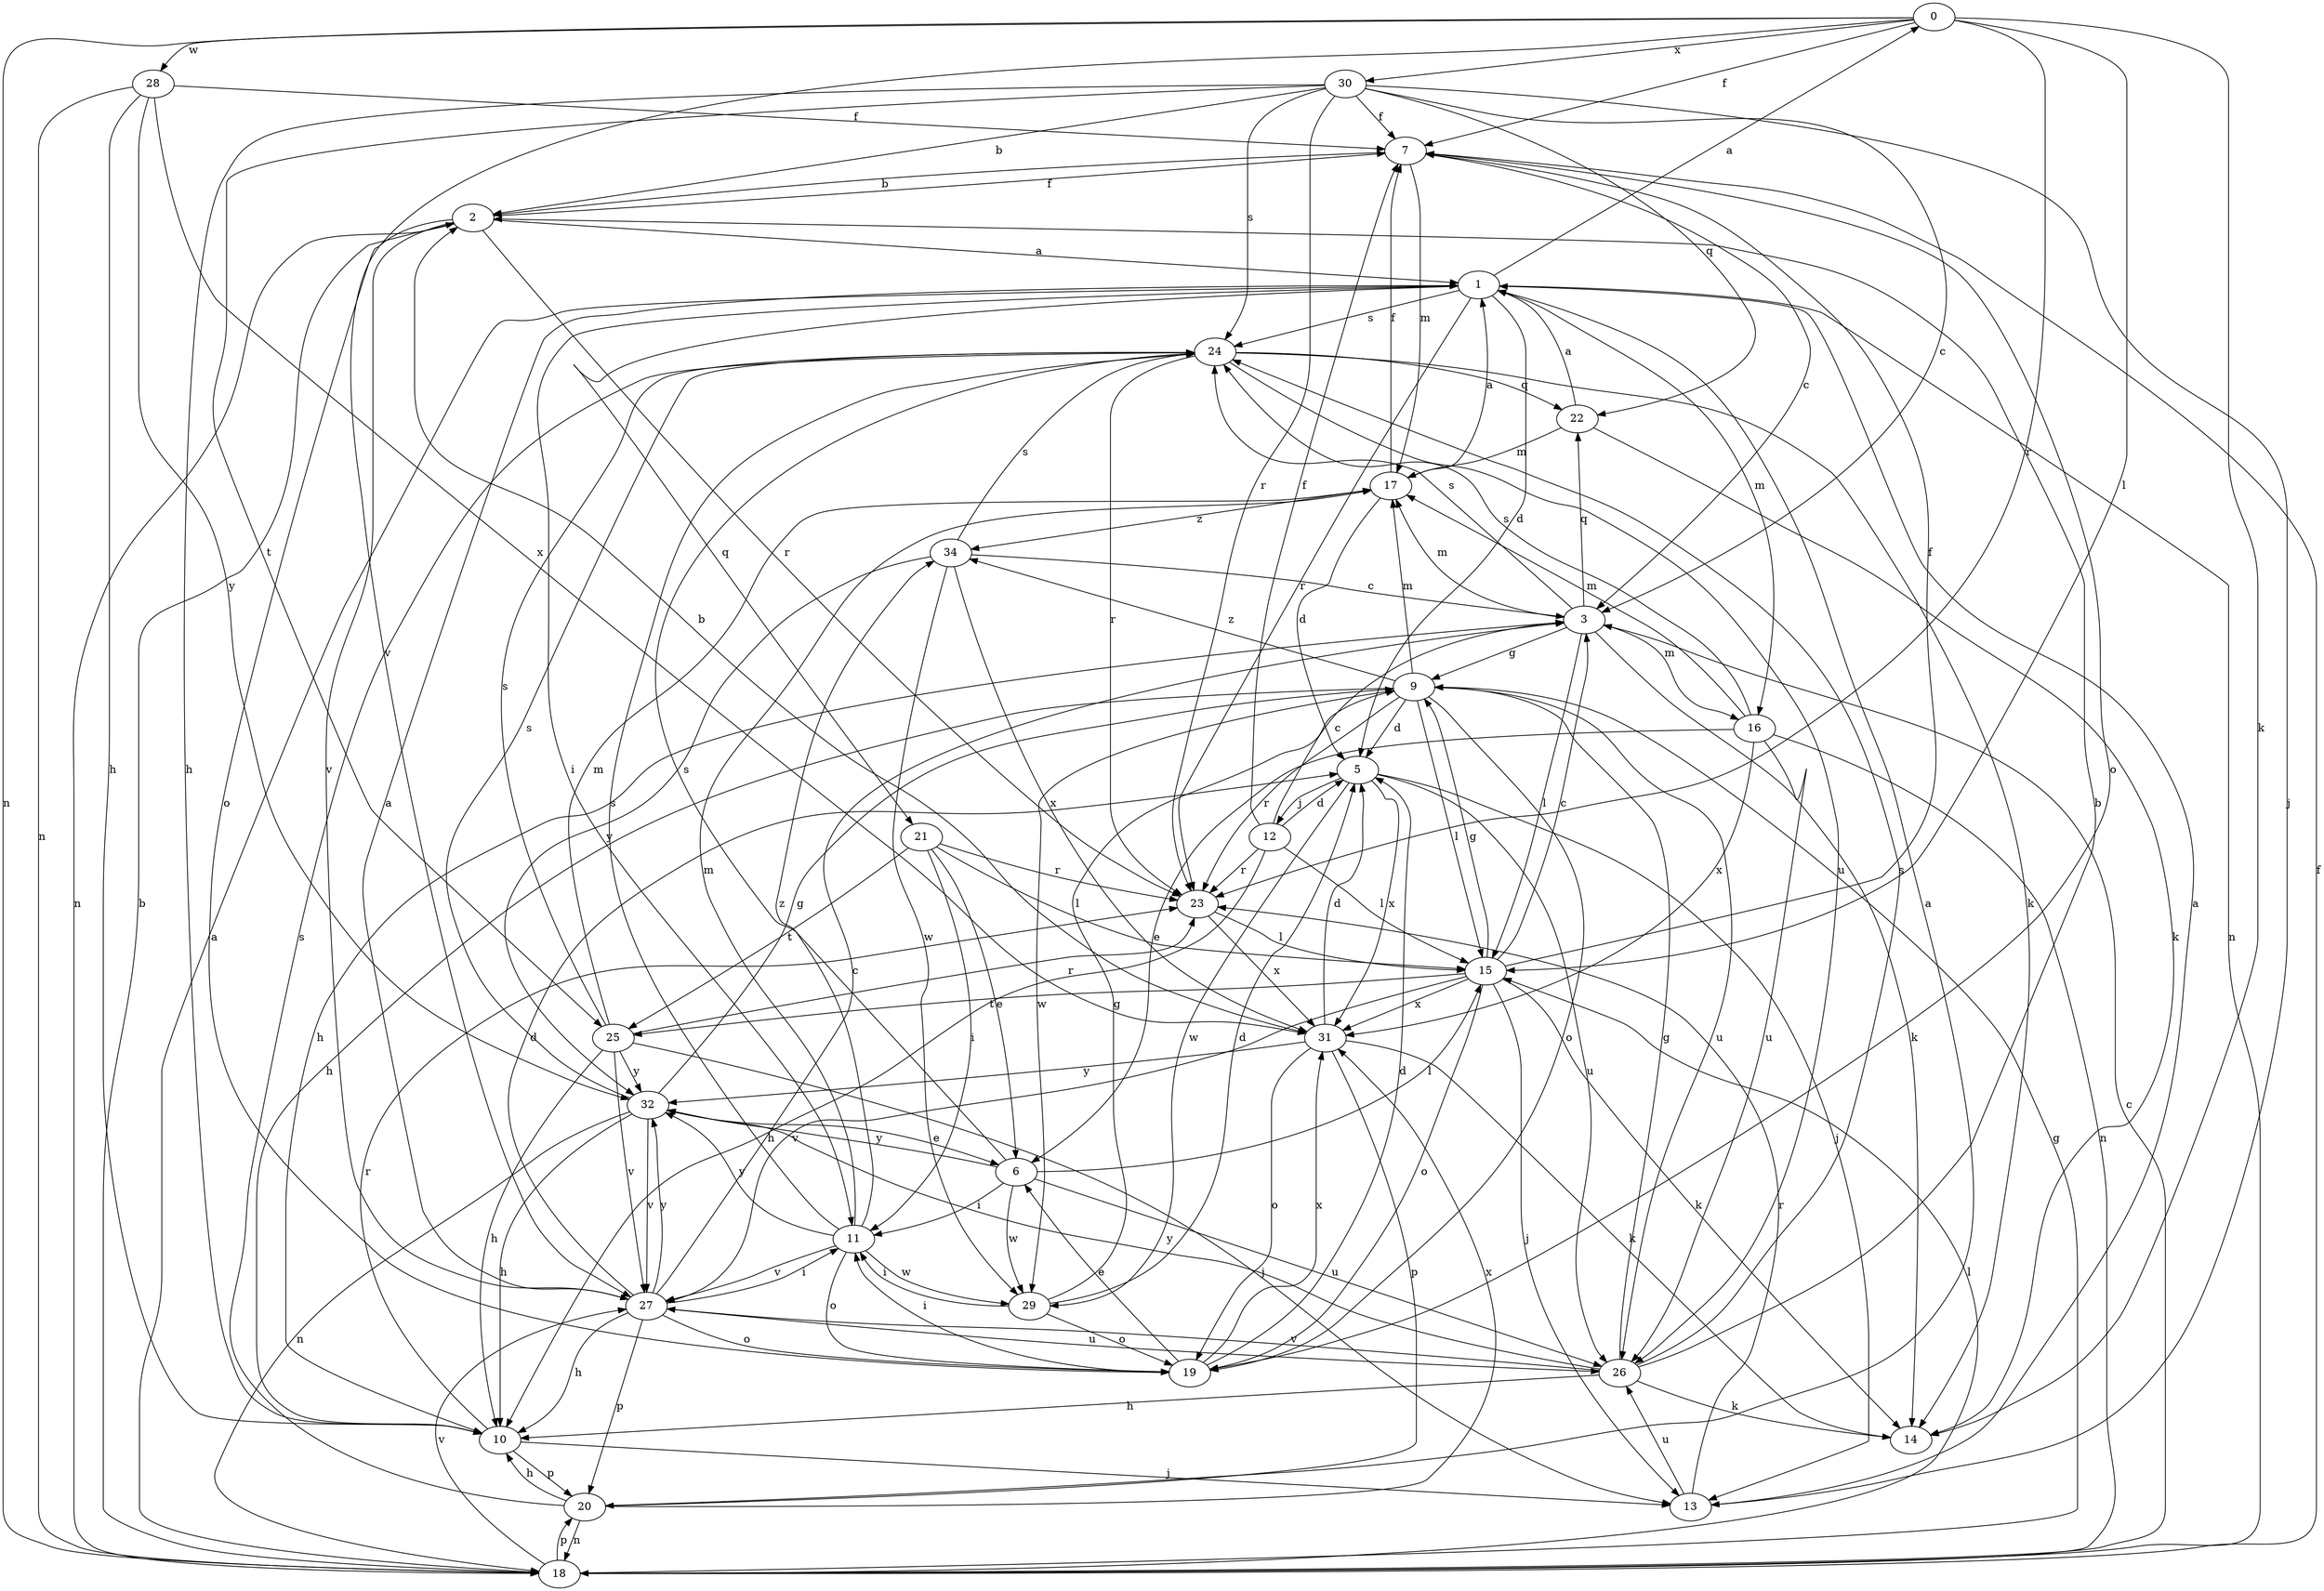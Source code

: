 strict digraph  {
0;
1;
2;
3;
5;
6;
7;
9;
10;
11;
12;
13;
14;
15;
16;
17;
18;
19;
20;
21;
22;
23;
24;
25;
26;
27;
28;
29;
30;
31;
32;
34;
0 -> 7  [label=f];
0 -> 14  [label=k];
0 -> 15  [label=l];
0 -> 18  [label=n];
0 -> 23  [label=r];
0 -> 27  [label=v];
0 -> 28  [label=w];
0 -> 30  [label=x];
1 -> 0  [label=a];
1 -> 5  [label=d];
1 -> 11  [label=i];
1 -> 16  [label=m];
1 -> 18  [label=n];
1 -> 21  [label=q];
1 -> 23  [label=r];
1 -> 24  [label=s];
2 -> 1  [label=a];
2 -> 7  [label=f];
2 -> 18  [label=n];
2 -> 19  [label=o];
2 -> 23  [label=r];
2 -> 27  [label=v];
3 -> 9  [label=g];
3 -> 10  [label=h];
3 -> 14  [label=k];
3 -> 15  [label=l];
3 -> 16  [label=m];
3 -> 17  [label=m];
3 -> 22  [label=q];
3 -> 24  [label=s];
5 -> 12  [label=j];
5 -> 13  [label=j];
5 -> 26  [label=u];
5 -> 29  [label=w];
5 -> 31  [label=x];
6 -> 11  [label=i];
6 -> 15  [label=l];
6 -> 24  [label=s];
6 -> 26  [label=u];
6 -> 29  [label=w];
6 -> 32  [label=y];
7 -> 2  [label=b];
7 -> 3  [label=c];
7 -> 17  [label=m];
7 -> 19  [label=o];
9 -> 5  [label=d];
9 -> 10  [label=h];
9 -> 15  [label=l];
9 -> 17  [label=m];
9 -> 19  [label=o];
9 -> 23  [label=r];
9 -> 26  [label=u];
9 -> 29  [label=w];
9 -> 34  [label=z];
10 -> 13  [label=j];
10 -> 20  [label=p];
10 -> 23  [label=r];
11 -> 17  [label=m];
11 -> 19  [label=o];
11 -> 24  [label=s];
11 -> 27  [label=v];
11 -> 29  [label=w];
11 -> 32  [label=y];
11 -> 34  [label=z];
12 -> 3  [label=c];
12 -> 5  [label=d];
12 -> 7  [label=f];
12 -> 10  [label=h];
12 -> 15  [label=l];
12 -> 23  [label=r];
13 -> 1  [label=a];
13 -> 23  [label=r];
13 -> 26  [label=u];
15 -> 3  [label=c];
15 -> 7  [label=f];
15 -> 9  [label=g];
15 -> 13  [label=j];
15 -> 14  [label=k];
15 -> 19  [label=o];
15 -> 25  [label=t];
15 -> 27  [label=v];
15 -> 31  [label=x];
16 -> 6  [label=e];
16 -> 17  [label=m];
16 -> 18  [label=n];
16 -> 24  [label=s];
16 -> 26  [label=u];
16 -> 31  [label=x];
17 -> 1  [label=a];
17 -> 5  [label=d];
17 -> 7  [label=f];
17 -> 34  [label=z];
18 -> 1  [label=a];
18 -> 2  [label=b];
18 -> 3  [label=c];
18 -> 7  [label=f];
18 -> 9  [label=g];
18 -> 15  [label=l];
18 -> 20  [label=p];
18 -> 27  [label=v];
19 -> 5  [label=d];
19 -> 6  [label=e];
19 -> 11  [label=i];
19 -> 31  [label=x];
20 -> 1  [label=a];
20 -> 10  [label=h];
20 -> 18  [label=n];
20 -> 24  [label=s];
20 -> 31  [label=x];
21 -> 6  [label=e];
21 -> 11  [label=i];
21 -> 15  [label=l];
21 -> 23  [label=r];
21 -> 25  [label=t];
22 -> 1  [label=a];
22 -> 14  [label=k];
22 -> 17  [label=m];
23 -> 15  [label=l];
23 -> 31  [label=x];
24 -> 14  [label=k];
24 -> 22  [label=q];
24 -> 23  [label=r];
24 -> 26  [label=u];
25 -> 10  [label=h];
25 -> 13  [label=j];
25 -> 17  [label=m];
25 -> 23  [label=r];
25 -> 24  [label=s];
25 -> 27  [label=v];
25 -> 32  [label=y];
26 -> 2  [label=b];
26 -> 9  [label=g];
26 -> 10  [label=h];
26 -> 14  [label=k];
26 -> 24  [label=s];
26 -> 27  [label=v];
26 -> 32  [label=y];
27 -> 1  [label=a];
27 -> 3  [label=c];
27 -> 5  [label=d];
27 -> 10  [label=h];
27 -> 11  [label=i];
27 -> 19  [label=o];
27 -> 20  [label=p];
27 -> 26  [label=u];
27 -> 32  [label=y];
28 -> 7  [label=f];
28 -> 10  [label=h];
28 -> 18  [label=n];
28 -> 31  [label=x];
28 -> 32  [label=y];
29 -> 5  [label=d];
29 -> 9  [label=g];
29 -> 11  [label=i];
29 -> 19  [label=o];
30 -> 2  [label=b];
30 -> 3  [label=c];
30 -> 7  [label=f];
30 -> 10  [label=h];
30 -> 13  [label=j];
30 -> 22  [label=q];
30 -> 23  [label=r];
30 -> 24  [label=s];
30 -> 25  [label=t];
31 -> 2  [label=b];
31 -> 5  [label=d];
31 -> 14  [label=k];
31 -> 19  [label=o];
31 -> 20  [label=p];
31 -> 32  [label=y];
32 -> 6  [label=e];
32 -> 9  [label=g];
32 -> 10  [label=h];
32 -> 18  [label=n];
32 -> 24  [label=s];
32 -> 27  [label=v];
34 -> 3  [label=c];
34 -> 24  [label=s];
34 -> 29  [label=w];
34 -> 31  [label=x];
34 -> 32  [label=y];
}
